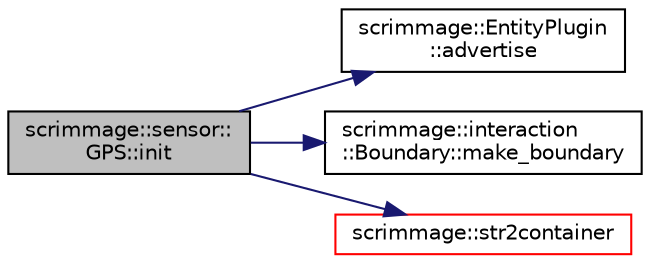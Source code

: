 digraph "scrimmage::sensor::GPS::init"
{
 // LATEX_PDF_SIZE
  edge [fontname="Helvetica",fontsize="10",labelfontname="Helvetica",labelfontsize="10"];
  node [fontname="Helvetica",fontsize="10",shape=record];
  rankdir="LR";
  Node1 [label="scrimmage::sensor::\lGPS::init",height=0.2,width=0.4,color="black", fillcolor="grey75", style="filled", fontcolor="black",tooltip=" "];
  Node1 -> Node2 [color="midnightblue",fontsize="10",style="solid",fontname="Helvetica"];
  Node2 [label="scrimmage::EntityPlugin\l::advertise",height=0.2,width=0.4,color="black", fillcolor="white", style="filled",URL="$classscrimmage_1_1EntityPlugin.html#aa4237f084247e93ca942aa70708aad03",tooltip=" "];
  Node1 -> Node3 [color="midnightblue",fontsize="10",style="solid",fontname="Helvetica"];
  Node3 [label="scrimmage::interaction\l::Boundary::make_boundary",height=0.2,width=0.4,color="black", fillcolor="white", style="filled",URL="$classscrimmage_1_1interaction_1_1Boundary.html#a0a17bd11b5a7ee052e2deeec470e4386",tooltip=" "];
  Node1 -> Node4 [color="midnightblue",fontsize="10",style="solid",fontname="Helvetica"];
  Node4 [label="scrimmage::str2container",height=0.2,width=0.4,color="red", fillcolor="white", style="filled",URL="$namespacescrimmage.html#a33cb0991fa26d446d903cf250661affb",tooltip=" "];
}
